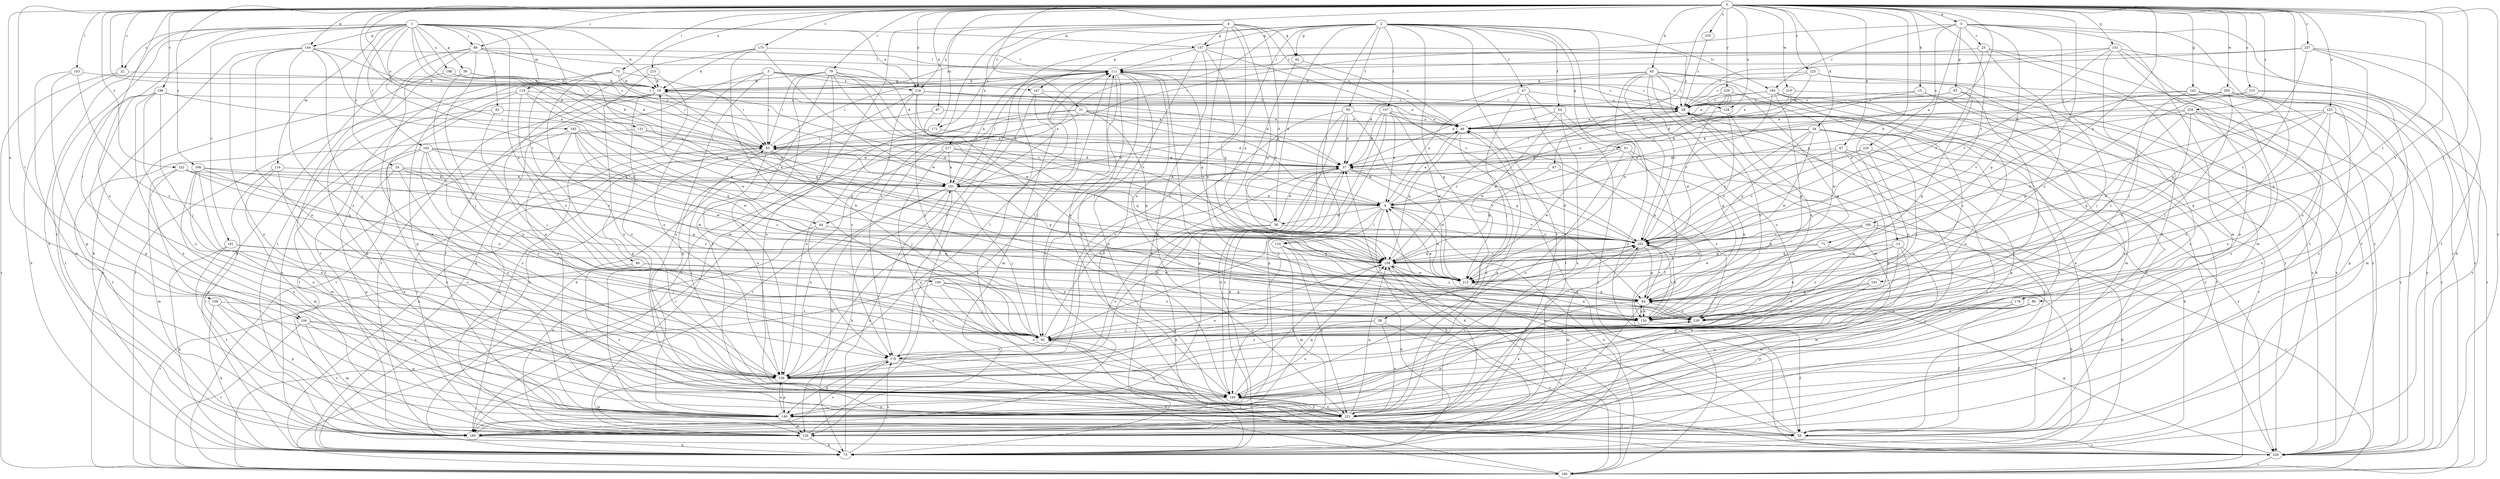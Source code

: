 strict digraph  {
0;
1;
2;
3;
4;
5;
9;
13;
15;
19;
21;
22;
24;
25;
28;
34;
36;
37;
44;
46;
47;
50;
54;
55;
56;
58;
61;
62;
63;
64;
65;
67;
71;
73;
75;
79;
80;
82;
83;
86;
87;
89;
92;
97;
101;
103;
106;
107;
110;
111;
116;
119;
120;
123;
128;
130;
131;
138;
139;
142;
144;
147;
149;
151;
157;
158;
160;
161;
162;
164;
166;
168;
170;
171;
175;
178;
181;
185;
188;
190;
192;
193;
196;
202;
203;
210;
212;
213;
215;
216;
217;
220;
221;
225;
228;
229;
230;
232;
235;
237;
239;
0 -> 5  [label=a];
0 -> 9  [label=a];
0 -> 13  [label=b];
0 -> 15  [label=b];
0 -> 21  [label=c];
0 -> 22  [label=c];
0 -> 34  [label=d];
0 -> 44  [label=e];
0 -> 65  [label=h];
0 -> 67  [label=h];
0 -> 71  [label=h];
0 -> 75  [label=i];
0 -> 79  [label=i];
0 -> 86  [label=j];
0 -> 87  [label=j];
0 -> 89  [label=j];
0 -> 97  [label=k];
0 -> 101  [label=k];
0 -> 103  [label=l];
0 -> 106  [label=l];
0 -> 123  [label=n];
0 -> 128  [label=n];
0 -> 131  [label=o];
0 -> 138  [label=o];
0 -> 139  [label=o];
0 -> 142  [label=p];
0 -> 144  [label=p];
0 -> 151  [label=q];
0 -> 160  [label=r];
0 -> 168  [label=s];
0 -> 170  [label=s];
0 -> 171  [label=s];
0 -> 178  [label=t];
0 -> 181  [label=t];
0 -> 196  [label=v];
0 -> 202  [label=v];
0 -> 203  [label=w];
0 -> 210  [label=w];
0 -> 213  [label=x];
0 -> 215  [label=x];
0 -> 216  [label=x];
0 -> 225  [label=y];
0 -> 228  [label=y];
0 -> 229  [label=y];
0 -> 230  [label=y];
0 -> 232  [label=z];
0 -> 235  [label=z];
0 -> 237  [label=z];
0 -> 239  [label=z];
1 -> 19  [label=b];
1 -> 22  [label=c];
1 -> 24  [label=c];
1 -> 56  [label=g];
1 -> 73  [label=h];
1 -> 80  [label=i];
1 -> 82  [label=i];
1 -> 83  [label=i];
1 -> 89  [label=j];
1 -> 101  [label=k];
1 -> 106  [label=l];
1 -> 116  [label=m];
1 -> 119  [label=m];
1 -> 144  [label=p];
1 -> 157  [label=q];
1 -> 161  [label=r];
1 -> 162  [label=r];
1 -> 185  [label=t];
1 -> 188  [label=u];
1 -> 190  [label=u];
1 -> 192  [label=u];
1 -> 216  [label=x];
2 -> 36  [label=d];
2 -> 44  [label=e];
2 -> 47  [label=f];
2 -> 50  [label=f];
2 -> 54  [label=f];
2 -> 58  [label=g];
2 -> 61  [label=g];
2 -> 62  [label=g];
2 -> 107  [label=l];
2 -> 110  [label=l];
2 -> 147  [label=p];
2 -> 157  [label=q];
2 -> 164  [label=r];
2 -> 171  [label=s];
2 -> 175  [label=s];
2 -> 185  [label=t];
2 -> 202  [label=v];
2 -> 230  [label=y];
3 -> 55  [label=f];
3 -> 83  [label=i];
3 -> 128  [label=n];
3 -> 139  [label=o];
3 -> 147  [label=p];
3 -> 193  [label=u];
3 -> 216  [label=x];
4 -> 36  [label=d];
4 -> 46  [label=e];
4 -> 62  [label=g];
4 -> 120  [label=m];
4 -> 130  [label=n];
4 -> 157  [label=q];
4 -> 158  [label=q];
4 -> 175  [label=s];
4 -> 212  [label=w];
4 -> 216  [label=x];
4 -> 217  [label=x];
5 -> 25  [label=c];
5 -> 63  [label=g];
5 -> 64  [label=g];
5 -> 83  [label=i];
5 -> 120  [label=m];
5 -> 164  [label=r];
5 -> 166  [label=r];
5 -> 185  [label=t];
5 -> 202  [label=v];
5 -> 220  [label=x];
5 -> 230  [label=y];
9 -> 36  [label=d];
9 -> 46  [label=e];
9 -> 73  [label=h];
9 -> 83  [label=i];
9 -> 92  [label=j];
9 -> 110  [label=l];
9 -> 202  [label=v];
9 -> 212  [label=w];
13 -> 120  [label=m];
13 -> 130  [label=n];
13 -> 149  [label=p];
13 -> 158  [label=q];
13 -> 221  [label=x];
13 -> 239  [label=z];
15 -> 28  [label=c];
15 -> 37  [label=d];
15 -> 221  [label=x];
15 -> 230  [label=y];
19 -> 28  [label=c];
19 -> 64  [label=g];
19 -> 139  [label=o];
19 -> 149  [label=p];
19 -> 166  [label=r];
19 -> 185  [label=t];
21 -> 9  [label=a];
21 -> 37  [label=d];
21 -> 46  [label=e];
21 -> 64  [label=g];
21 -> 73  [label=h];
21 -> 139  [label=o];
21 -> 185  [label=t];
22 -> 19  [label=b];
22 -> 73  [label=h];
22 -> 166  [label=r];
24 -> 101  [label=k];
24 -> 139  [label=o];
24 -> 149  [label=p];
24 -> 212  [label=w];
24 -> 221  [label=x];
24 -> 239  [label=z];
25 -> 111  [label=l];
25 -> 120  [label=m];
25 -> 185  [label=t];
25 -> 202  [label=v];
25 -> 239  [label=z];
28 -> 46  [label=e];
28 -> 55  [label=f];
28 -> 158  [label=q];
28 -> 166  [label=r];
28 -> 193  [label=u];
28 -> 230  [label=y];
34 -> 37  [label=d];
34 -> 55  [label=f];
34 -> 83  [label=i];
34 -> 92  [label=j];
34 -> 149  [label=p];
34 -> 158  [label=q];
34 -> 202  [label=v];
34 -> 212  [label=w];
34 -> 221  [label=x];
36 -> 19  [label=b];
36 -> 37  [label=d];
36 -> 73  [label=h];
36 -> 139  [label=o];
36 -> 202  [label=v];
37 -> 101  [label=k];
37 -> 139  [label=o];
37 -> 193  [label=u];
37 -> 202  [label=v];
37 -> 212  [label=w];
44 -> 120  [label=m];
44 -> 175  [label=s];
44 -> 202  [label=v];
46 -> 83  [label=i];
46 -> 158  [label=q];
46 -> 221  [label=x];
47 -> 9  [label=a];
47 -> 28  [label=c];
47 -> 92  [label=j];
47 -> 166  [label=r];
47 -> 185  [label=t];
50 -> 37  [label=d];
50 -> 46  [label=e];
50 -> 64  [label=g];
50 -> 73  [label=h];
50 -> 149  [label=p];
50 -> 175  [label=s];
54 -> 46  [label=e];
54 -> 55  [label=f];
54 -> 212  [label=w];
54 -> 221  [label=x];
55 -> 9  [label=a];
55 -> 92  [label=j];
55 -> 158  [label=q];
55 -> 230  [label=y];
56 -> 19  [label=b];
56 -> 28  [label=c];
56 -> 92  [label=j];
56 -> 166  [label=r];
58 -> 92  [label=j];
58 -> 193  [label=u];
58 -> 221  [label=x];
58 -> 230  [label=y];
61 -> 37  [label=d];
61 -> 55  [label=f];
61 -> 130  [label=n];
61 -> 193  [label=u];
61 -> 212  [label=w];
62 -> 46  [label=e];
62 -> 73  [label=h];
63 -> 28  [label=c];
63 -> 64  [label=g];
63 -> 73  [label=h];
63 -> 92  [label=j];
63 -> 101  [label=k];
64 -> 9  [label=a];
64 -> 130  [label=n];
64 -> 185  [label=t];
64 -> 202  [label=v];
64 -> 221  [label=x];
64 -> 239  [label=z];
65 -> 19  [label=b];
65 -> 37  [label=d];
65 -> 55  [label=f];
65 -> 73  [label=h];
65 -> 120  [label=m];
65 -> 130  [label=n];
65 -> 139  [label=o];
65 -> 202  [label=v];
65 -> 212  [label=w];
65 -> 230  [label=y];
67 -> 37  [label=d];
67 -> 139  [label=o];
67 -> 185  [label=t];
67 -> 202  [label=v];
67 -> 230  [label=y];
71 -> 73  [label=h];
71 -> 158  [label=q];
71 -> 212  [label=w];
73 -> 46  [label=e];
73 -> 101  [label=k];
73 -> 175  [label=s];
75 -> 19  [label=b];
75 -> 83  [label=i];
75 -> 149  [label=p];
75 -> 185  [label=t];
75 -> 193  [label=u];
75 -> 202  [label=v];
79 -> 9  [label=a];
79 -> 19  [label=b];
79 -> 28  [label=c];
79 -> 83  [label=i];
79 -> 139  [label=o];
79 -> 193  [label=u];
79 -> 202  [label=v];
79 -> 212  [label=w];
79 -> 221  [label=x];
80 -> 130  [label=n];
80 -> 166  [label=r];
80 -> 212  [label=w];
80 -> 221  [label=x];
82 -> 46  [label=e];
82 -> 55  [label=f];
82 -> 92  [label=j];
83 -> 37  [label=d];
83 -> 64  [label=g];
83 -> 73  [label=h];
83 -> 92  [label=j];
83 -> 111  [label=l];
83 -> 120  [label=m];
83 -> 139  [label=o];
86 -> 92  [label=j];
86 -> 149  [label=p];
86 -> 193  [label=u];
86 -> 239  [label=z];
87 -> 101  [label=k];
87 -> 158  [label=q];
87 -> 239  [label=z];
89 -> 37  [label=d];
89 -> 73  [label=h];
89 -> 92  [label=j];
89 -> 111  [label=l];
89 -> 158  [label=q];
89 -> 185  [label=t];
89 -> 221  [label=x];
92 -> 37  [label=d];
92 -> 175  [label=s];
92 -> 239  [label=z];
97 -> 46  [label=e];
97 -> 73  [label=h];
97 -> 130  [label=n];
101 -> 9  [label=a];
101 -> 46  [label=e];
101 -> 73  [label=h];
101 -> 92  [label=j];
101 -> 111  [label=l];
101 -> 120  [label=m];
101 -> 139  [label=o];
101 -> 230  [label=y];
103 -> 19  [label=b];
103 -> 120  [label=m];
103 -> 149  [label=p];
103 -> 239  [label=z];
106 -> 92  [label=j];
106 -> 120  [label=m];
106 -> 139  [label=o];
106 -> 149  [label=p];
106 -> 166  [label=r];
107 -> 9  [label=a];
107 -> 37  [label=d];
107 -> 46  [label=e];
107 -> 130  [label=n];
107 -> 149  [label=p];
107 -> 193  [label=u];
107 -> 212  [label=w];
110 -> 73  [label=h];
110 -> 120  [label=m];
110 -> 158  [label=q];
110 -> 221  [label=x];
110 -> 239  [label=z];
111 -> 19  [label=b];
111 -> 28  [label=c];
111 -> 55  [label=f];
111 -> 101  [label=k];
111 -> 130  [label=n];
111 -> 158  [label=q];
111 -> 185  [label=t];
111 -> 193  [label=u];
111 -> 221  [label=x];
116 -> 101  [label=k];
116 -> 120  [label=m];
116 -> 185  [label=t];
116 -> 193  [label=u];
119 -> 28  [label=c];
119 -> 130  [label=n];
119 -> 149  [label=p];
119 -> 158  [label=q];
119 -> 212  [label=w];
119 -> 230  [label=y];
120 -> 73  [label=h];
120 -> 83  [label=i];
120 -> 111  [label=l];
123 -> 46  [label=e];
123 -> 64  [label=g];
123 -> 130  [label=n];
123 -> 149  [label=p];
123 -> 158  [label=q];
123 -> 212  [label=w];
123 -> 230  [label=y];
128 -> 46  [label=e];
128 -> 64  [label=g];
128 -> 130  [label=n];
130 -> 19  [label=b];
130 -> 28  [label=c];
130 -> 55  [label=f];
130 -> 64  [label=g];
130 -> 111  [label=l];
130 -> 202  [label=v];
131 -> 83  [label=i];
131 -> 101  [label=k];
131 -> 185  [label=t];
138 -> 73  [label=h];
138 -> 139  [label=o];
138 -> 149  [label=p];
138 -> 239  [label=z];
139 -> 111  [label=l];
139 -> 120  [label=m];
139 -> 149  [label=p];
139 -> 193  [label=u];
139 -> 202  [label=v];
142 -> 28  [label=c];
142 -> 166  [label=r];
142 -> 193  [label=u];
142 -> 202  [label=v];
142 -> 230  [label=y];
142 -> 239  [label=z];
144 -> 37  [label=d];
144 -> 73  [label=h];
144 -> 92  [label=j];
144 -> 111  [label=l];
144 -> 139  [label=o];
144 -> 158  [label=q];
144 -> 175  [label=s];
144 -> 221  [label=x];
147 -> 28  [label=c];
147 -> 92  [label=j];
147 -> 101  [label=k];
147 -> 120  [label=m];
149 -> 37  [label=d];
149 -> 55  [label=f];
149 -> 120  [label=m];
149 -> 139  [label=o];
149 -> 158  [label=q];
149 -> 185  [label=t];
149 -> 202  [label=v];
151 -> 28  [label=c];
151 -> 55  [label=f];
151 -> 92  [label=j];
151 -> 111  [label=l];
151 -> 149  [label=p];
151 -> 166  [label=r];
151 -> 202  [label=v];
157 -> 28  [label=c];
157 -> 92  [label=j];
157 -> 111  [label=l];
157 -> 139  [label=o];
157 -> 158  [label=q];
157 -> 202  [label=v];
157 -> 221  [label=x];
158 -> 28  [label=c];
158 -> 139  [label=o];
158 -> 166  [label=r];
158 -> 202  [label=v];
158 -> 212  [label=w];
160 -> 73  [label=h];
160 -> 158  [label=q];
160 -> 166  [label=r];
160 -> 202  [label=v];
160 -> 212  [label=w];
161 -> 73  [label=h];
161 -> 92  [label=j];
161 -> 158  [label=q];
161 -> 185  [label=t];
162 -> 9  [label=a];
162 -> 37  [label=d];
162 -> 120  [label=m];
162 -> 130  [label=n];
162 -> 139  [label=o];
162 -> 175  [label=s];
162 -> 212  [label=w];
162 -> 221  [label=x];
164 -> 28  [label=c];
164 -> 37  [label=d];
164 -> 64  [label=g];
164 -> 120  [label=m];
164 -> 193  [label=u];
164 -> 212  [label=w];
164 -> 230  [label=y];
164 -> 239  [label=z];
166 -> 9  [label=a];
166 -> 37  [label=d];
166 -> 92  [label=j];
166 -> 111  [label=l];
168 -> 64  [label=g];
168 -> 101  [label=k];
168 -> 130  [label=n];
168 -> 139  [label=o];
168 -> 193  [label=u];
168 -> 221  [label=x];
170 -> 19  [label=b];
170 -> 92  [label=j];
170 -> 111  [label=l];
170 -> 149  [label=p];
170 -> 212  [label=w];
171 -> 37  [label=d];
171 -> 83  [label=i];
171 -> 166  [label=r];
175 -> 111  [label=l];
175 -> 139  [label=o];
175 -> 149  [label=p];
175 -> 193  [label=u];
175 -> 230  [label=y];
175 -> 239  [label=z];
178 -> 55  [label=f];
178 -> 193  [label=u];
178 -> 239  [label=z];
181 -> 64  [label=g];
181 -> 130  [label=n];
181 -> 139  [label=o];
185 -> 28  [label=c];
185 -> 73  [label=h];
185 -> 158  [label=q];
185 -> 175  [label=s];
188 -> 19  [label=b];
188 -> 28  [label=c];
188 -> 83  [label=i];
188 -> 166  [label=r];
190 -> 64  [label=g];
190 -> 92  [label=j];
190 -> 166  [label=r];
190 -> 193  [label=u];
190 -> 239  [label=z];
192 -> 9  [label=a];
192 -> 83  [label=i];
192 -> 139  [label=o];
192 -> 158  [label=q];
192 -> 185  [label=t];
192 -> 212  [label=w];
192 -> 239  [label=z];
193 -> 83  [label=i];
193 -> 111  [label=l];
193 -> 149  [label=p];
193 -> 158  [label=q];
193 -> 221  [label=x];
196 -> 28  [label=c];
196 -> 83  [label=i];
196 -> 92  [label=j];
196 -> 149  [label=p];
196 -> 185  [label=t];
196 -> 193  [label=u];
196 -> 221  [label=x];
202 -> 37  [label=d];
202 -> 64  [label=g];
202 -> 120  [label=m];
202 -> 130  [label=n];
202 -> 158  [label=q];
203 -> 28  [label=c];
203 -> 64  [label=g];
203 -> 92  [label=j];
203 -> 101  [label=k];
203 -> 139  [label=o];
203 -> 221  [label=x];
203 -> 230  [label=y];
210 -> 9  [label=a];
210 -> 28  [label=c];
210 -> 46  [label=e];
210 -> 193  [label=u];
212 -> 64  [label=g];
212 -> 130  [label=n];
213 -> 9  [label=a];
213 -> 28  [label=c];
213 -> 120  [label=m];
213 -> 230  [label=y];
215 -> 19  [label=b];
215 -> 73  [label=h];
215 -> 185  [label=t];
216 -> 28  [label=c];
216 -> 37  [label=d];
216 -> 46  [label=e];
216 -> 92  [label=j];
216 -> 149  [label=p];
216 -> 175  [label=s];
216 -> 202  [label=v];
217 -> 37  [label=d];
217 -> 101  [label=k];
217 -> 158  [label=q];
217 -> 185  [label=t];
217 -> 221  [label=x];
220 -> 37  [label=d];
220 -> 73  [label=h];
220 -> 130  [label=n];
220 -> 202  [label=v];
221 -> 46  [label=e];
221 -> 158  [label=q];
221 -> 193  [label=u];
221 -> 202  [label=v];
225 -> 19  [label=b];
225 -> 28  [label=c];
225 -> 46  [label=e];
225 -> 92  [label=j];
225 -> 230  [label=y];
228 -> 9  [label=a];
228 -> 46  [label=e];
228 -> 64  [label=g];
228 -> 193  [label=u];
228 -> 221  [label=x];
228 -> 230  [label=y];
228 -> 239  [label=z];
229 -> 28  [label=c];
229 -> 46  [label=e];
229 -> 83  [label=i];
229 -> 202  [label=v];
229 -> 212  [label=w];
230 -> 64  [label=g];
230 -> 166  [label=r];
232 -> 101  [label=k];
232 -> 120  [label=m];
232 -> 149  [label=p];
232 -> 158  [label=q];
232 -> 202  [label=v];
235 -> 28  [label=c];
237 -> 19  [label=b];
237 -> 55  [label=f];
237 -> 64  [label=g];
237 -> 73  [label=h];
237 -> 111  [label=l];
237 -> 130  [label=n];
239 -> 92  [label=j];
239 -> 149  [label=p];
}
